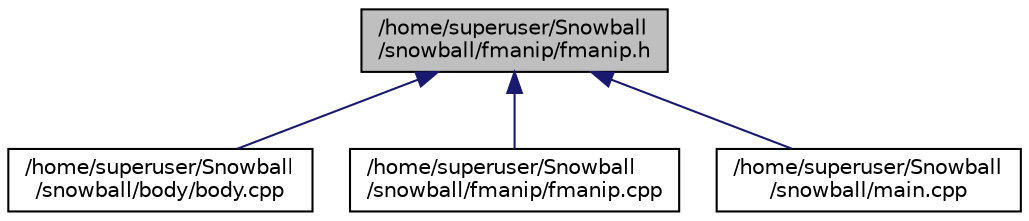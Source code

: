 digraph "/home/superuser/Snowball/snowball/fmanip/fmanip.h"
{
  edge [fontname="Helvetica",fontsize="10",labelfontname="Helvetica",labelfontsize="10"];
  node [fontname="Helvetica",fontsize="10",shape=record];
  Node1 [label="/home/superuser/Snowball\l/snowball/fmanip/fmanip.h",height=0.2,width=0.4,color="black", fillcolor="grey75", style="filled", fontcolor="black"];
  Node1 -> Node2 [dir="back",color="midnightblue",fontsize="10",style="solid"];
  Node2 [label="/home/superuser/Snowball\l/snowball/body/body.cpp",height=0.2,width=0.4,color="black", fillcolor="white", style="filled",URL="$body_8cpp.html"];
  Node1 -> Node3 [dir="back",color="midnightblue",fontsize="10",style="solid"];
  Node3 [label="/home/superuser/Snowball\l/snowball/fmanip/fmanip.cpp",height=0.2,width=0.4,color="black", fillcolor="white", style="filled",URL="$fmanip_8cpp.html"];
  Node1 -> Node4 [dir="back",color="midnightblue",fontsize="10",style="solid"];
  Node4 [label="/home/superuser/Snowball\l/snowball/main.cpp",height=0.2,width=0.4,color="black", fillcolor="white", style="filled",URL="$main_8cpp.html"];
}
